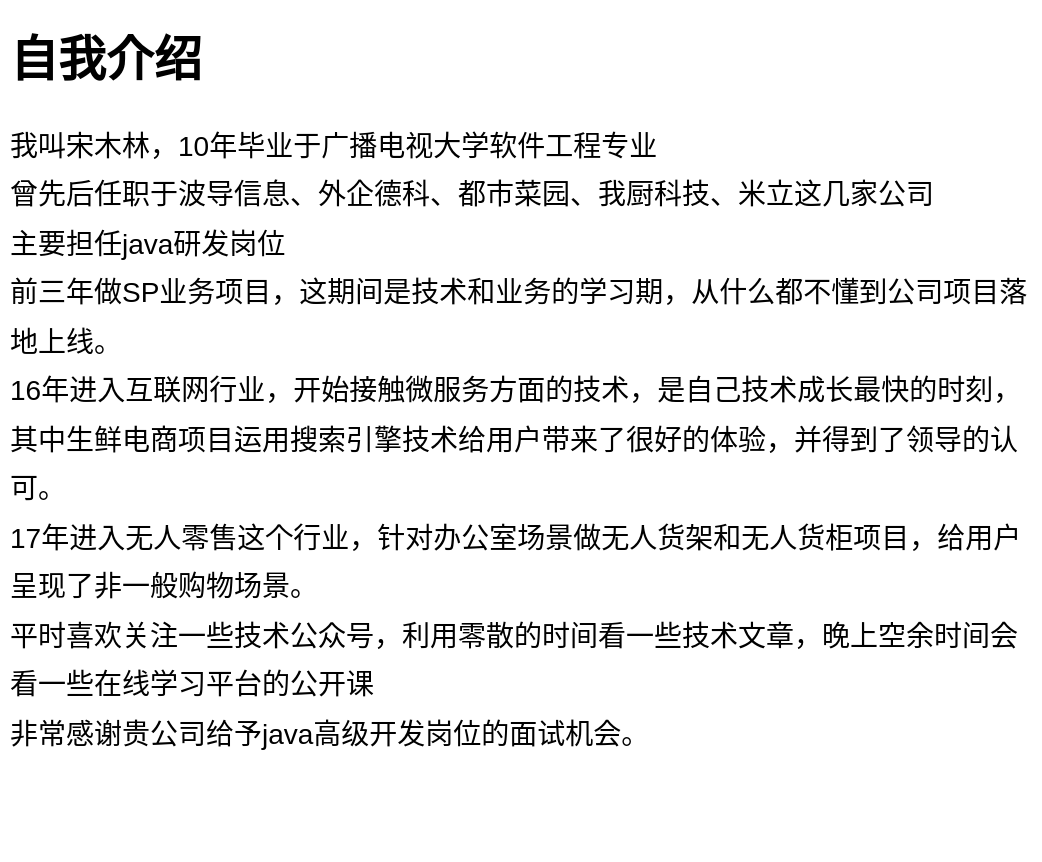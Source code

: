 <mxfile version="14.7.0" type="github">
  <diagram id="T5jLNx3cUzOp_GnyQVxL" name="Page-1">
    <mxGraphModel dx="782" dy="469" grid="1" gridSize="10" guides="1" tooltips="1" connect="1" arrows="1" fold="1" page="1" pageScale="1" pageWidth="827" pageHeight="1169" math="0" shadow="0">
      <root>
        <mxCell id="0" />
        <mxCell id="1" parent="0" />
        <mxCell id="vqXSTIQL8JVGSJbUUD6O-2" value="&lt;h1&gt;自我介绍&lt;/h1&gt;&lt;div style=&quot;line-height: 1.75 ; font-size: 14px&quot;&gt;我叫宋木林，10年毕业于广播电视大学软件工程专业&lt;/div&gt;&lt;div style=&quot;line-height: 1.75 ; font-size: 14px&quot;&gt;曾先后任职于波导信息、外企德科、都市菜园、我厨科技、米立这几家公司&lt;/div&gt;&lt;div style=&quot;line-height: 1.75 ; font-size: 14px&quot;&gt;主要担任java研发岗位&lt;/div&gt;&lt;div style=&quot;line-height: 1.75 ; font-size: 14px&quot;&gt;前三年做SP业务项目，这期间是技术和业务的学习期，从什么都不懂到公司项目落地上线。&lt;/div&gt;&lt;div style=&quot;line-height: 1.75 ; font-size: 14px&quot;&gt;16年进入互联网行业，开始接触微服务方面的技术，是自己技术成长最快的时刻，&lt;/div&gt;&lt;div style=&quot;line-height: 1.75 ; font-size: 14px&quot;&gt;其中生鲜电商项目运用搜索引擎技术给用户带来了很好的体验，并得到了领导的认可。&lt;/div&gt;&lt;div style=&quot;line-height: 1.75 ; font-size: 14px&quot;&gt;17年进入无人零售这个行业，针对办公室场景做无人货架和无人货柜项目，给用户呈现了非一般购物场景。&lt;/div&gt;&lt;div style=&quot;line-height: 1.75 ; font-size: 14px&quot;&gt;平时喜欢关注一些技术公众号，利用零散的时间看一些技术文章，晚上空余时间会看一些在线学习平台的公开课&lt;/div&gt;&lt;div style=&quot;line-height: 1.75 ; font-size: 14px&quot;&gt;非常感谢贵公司给予java高级开发岗位的面试机会。&lt;/div&gt;" style="text;html=1;strokeColor=none;fillColor=none;spacing=5;spacingTop=-20;whiteSpace=wrap;overflow=hidden;rounded=0;" vertex="1" parent="1">
          <mxGeometry x="240" y="150" width="520" height="420" as="geometry" />
        </mxCell>
      </root>
    </mxGraphModel>
  </diagram>
</mxfile>
